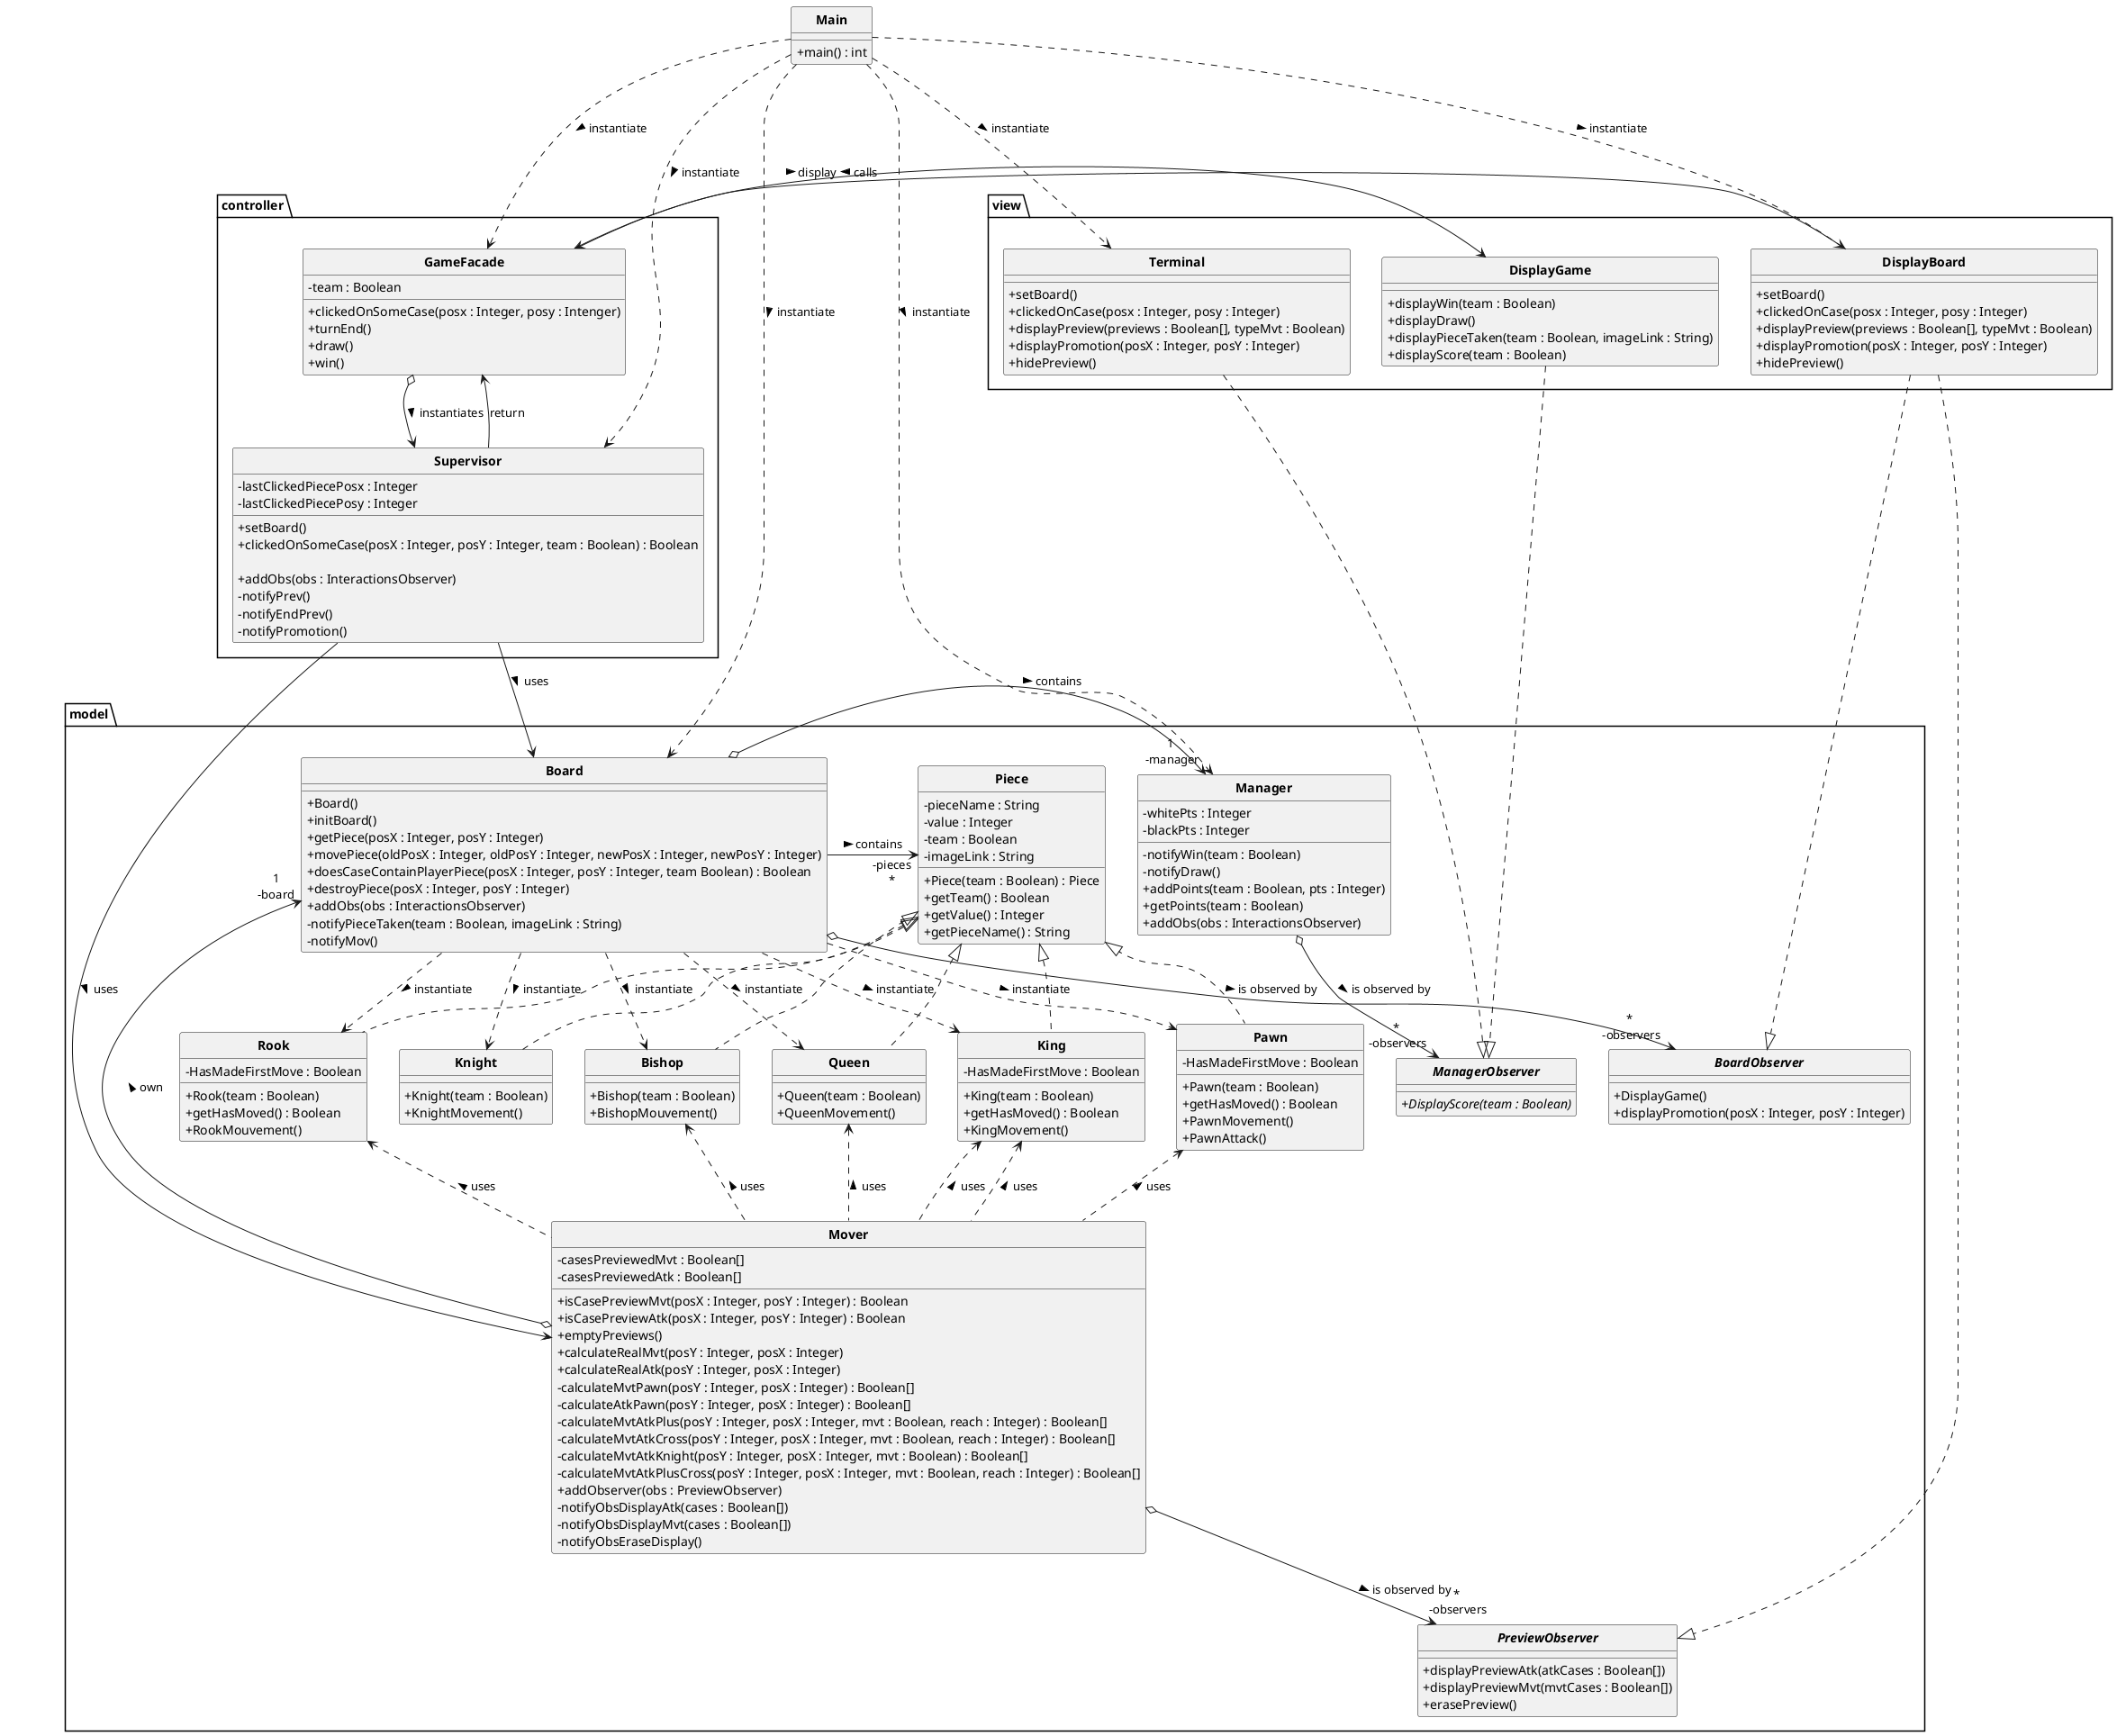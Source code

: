  @startuml


'a faire, trouver comment faire le "enroque"

    skinparam style strictuml
    skinparam classAttributeIconSize 0
    skinparam classFontStyle Bold
    hide enum methods

    class Main{
        + main() : int
    }


' allait dans board, changé
' + movePiece(oldPosX : Integer, oldPosY : Integer, newPosX : Integer, newPosY : Integer)


    package model{
        class Board{
            + Board()
            + initBoard()
            + getPiece(posX : Integer, posY : Integer)
            + movePiece(oldPosX : Integer, oldPosY : Integer, newPosX : Integer, newPosY : Integer)
            + doesCaseContainPlayerPiece(posX : Integer, posY : Integer, team Boolean) : Boolean
            + destroyPiece(posX : Integer, posY : Integer)
            + addObs(obs : InteractionsObserver)
            - notifyPieceTaken(team : Boolean, imageLink : String)
            - notifyMov()
        }

        class Mover{
            - casesPreviewedMvt : Boolean[]
            - casesPreviewedAtk : Boolean[]
            + isCasePreviewMvt(posX : Integer, posY : Integer) : Boolean
            + isCasePreviewAtk(posX : Integer, posY : Integer) : Boolean
            + emptyPreviews()
            + calculateRealMvt(posY : Integer, posX : Integer)
            + calculateRealAtk(posY : Integer, posX : Integer)
            - calculateMvtPawn(posY : Integer, posX : Integer) : Boolean[]
            - calculateAtkPawn(posY : Integer, posX : Integer) : Boolean[]
            ' the Boolean mvts, when true calcul the mvt, when false calcul the atk
            - calculateMvtAtkPlus(posY : Integer, posX : Integer, mvt : Boolean, reach : Integer) : Boolean[]
            - calculateMvtAtkCross(posY : Integer, posX : Integer, mvt : Boolean, reach : Integer) : Boolean[]
            - calculateMvtAtkKnight(posY : Integer, posX : Integer, mvt : Boolean) : Boolean[]
            - calculateMvtAtkPlusCross(posY : Integer, posX : Integer, mvt : Boolean, reach : Integer) : Boolean[]
            + addObserver(obs : PreviewObserver)
            - notifyObsDisplayAtk(cases : Boolean[])
            - notifyObsDisplayMvt(cases : Boolean[])
            - notifyObsEraseDisplay()
        }

        interface PreviewObserver{
            +displayPreviewAtk(atkCases : Boolean[])
            +displayPreviewMvt(mvtCases : Boolean[])
            +erasePreview()
        }

        class Piece{
            - pieceName : String
            - value : Integer
            - team : Boolean
            - imageLink : String

            + Piece(team : Boolean) : Piece 
            + getTeam() : Boolean
            + getValue() : Integer
            + getPieceName() : String
        }

        class Pawn implements Piece{
            - HasMadeFirstMove : Boolean
            + Pawn(team : Boolean)
            + getHasMoved() : Boolean
            + PawnMovement()
            + PawnAttack()
        }

        class King implements Piece{
            - HasMadeFirstMove : Boolean
            + King(team : Boolean)
            + getHasMoved() : Boolean
            + KingMovement()
        }

        class Queen implements Piece{
            + Queen(team : Boolean)
            + QueenMovement()
        }

        class Bishop implements Piece{
            + Bishop(team : Boolean) 
            + BishopMouvement()
        }

        class Rook implements Piece{
            - HasMadeFirstMove : Boolean
            + Rook(team : Boolean)
            + getHasMoved() : Boolean
            + RookMouvement()
        }

        class Knight implements Piece{
            + Knight(team : Boolean)
            + KnightMovement()
        }

        interface BoardObserver{
            + DisplayGame()
            + displayPromotion(posX : Integer, posY : Integer)
        }

        class Manager{
            - whitePts : Integer
            - blackPts : Integer
            - notifyWin(team : Boolean)
            - notifyDraw()
            + addPoints(team : Boolean, pts : Integer)
            + getPoints(team : Boolean)
            + addObs(obs : InteractionsObserver)
        }

        interface ManagerObserver{
            + {abstract} DisplayScore(team : Boolean)
        }


    }
' + caseInfo(posx : Integer, posy : Integer)


' 
    package controller{

        class Supervisor{
            - lastClickedPiecePosx : Integer
            - lastClickedPiecePosy : Integer 
            ' on garde pas une piece en privé car on peut trouver la piece selon sa position
            + setBoard()
            + clickedOnSomeCase(posX : Integer, posY : Integer, team : Boolean) : Boolean
            
            + addObs(obs : InteractionsObserver)
            - notifyPrev()
            - notifyEndPrev()
            - notifyPromotion()
        }

        class GameFacade{
            - team : Boolean
            + clickedOnSomeCase(posx : Integer, posy : Intenger)
            + turnEnd()
            + draw()
            + win()
        }

    }

    package view{
        class DisplayBoard{
            + setBoard()
            + clickedOnCase(posx : Integer, posy : Integer)
            + displayPreview(previews : Boolean[], typeMvt : Boolean)
            + displayPromotion(posX : Integer, posY : Integer)
            + hidePreview()
        }

        class DisplayGame{
            + displayWin(team : Boolean)
            + displayDraw()
            + displayPieceTaken(team : Boolean, imageLink : String)
            + displayScore(team : Boolean)
        }

        class Terminal{
            + setBoard()
            + clickedOnCase(posx : Integer, posy : Integer)
            + displayPreview(previews : Boolean[], typeMvt : Boolean)
            + displayPromotion(posX : Integer, posY : Integer)
            + hidePreview()
        }

        
    }

'class PanelBoard{}
'class PanelPlayer{}

    'main
    Main ..> Board : "instantiate >"
    Main ...> GameFacade : "instantiate >"
    Main ..> DisplayBoard : "instantiate >"
    Main ..> Terminal : "instantiate >"
    Main ..> Supervisor : "instantiate >"
    Main ..> Manager : "instantiate >"
    
    'view
    'DisplayBoard o-d-> PanelBoard : "use >"
    'DisplayBoard o--> PanelPlayer : "use >"

    'model
    Board  o--> "*\n -observers" BoardObserver : "is observed by >"
    Manager  o--> "*\n -observers" ManagerObserver : "is observed by >"
    Mover  o--> "*\n -observers" PreviewObserver : > is observed by
   
    ' Piece <|.down.. Knight 
    ' Piece <|.down.. Pawn 
    ' Piece <|.down.. Bishop 
    ' Piece <|.down.. Rook 
    ' Piece <|.down.. King 
    ' Piece <|.down.. Queen 

    Board ..> Pawn : "instantiate >"
    Board ..> Knight : "instantiate >"
    Board ..> Bishop : "instantiate >"
    Board ..> Rook : "instantiate >"
    Board ..> King : "instantiate >"
    Board ..> Queen : "instantiate >"

    Board -> "-pieces\n*" Piece : " contains >"

    'controller
    GameFacade o--> Supervisor : "instantiates >"
    Supervisor --> GameFacade : "return"
   


    'relation view - controller
    'cette relation envoie la position de la case cliquee a controller
    DisplayBoard -right-> GameFacade : "calls >"  
    GameFacade -> DisplayGame : "display >"
    
    'relation view - model
    DisplayGame ..|> ManagerObserver : ""
    Terminal ..|> ManagerObserver : ""
    DisplayBoard ..|> BoardObserver : ""
    DisplayBoard ..|> PreviewObserver : ""

    'relation controller - model
    Supervisor --> Board : "uses >"
    Supervisor -r-> Mover : "uses >"


    'layout
    Board o-> "1\n -manager" Manager : > contains 
    
    'DisplayBoard -[hidden]> Supervisor : "consults >"

    Mover  o-> "1\n-board" Board : "own >"
    Mover .u.> Rook : "uses >"
    Mover .u.> Pawn : "uses >"
    Mover .u.> King : "uses >"
    Mover .u.> Bishop : "uses >"
    Mover .u.> Queen : "uses >"
    Mover .u.> King : "uses >"

    @enduml